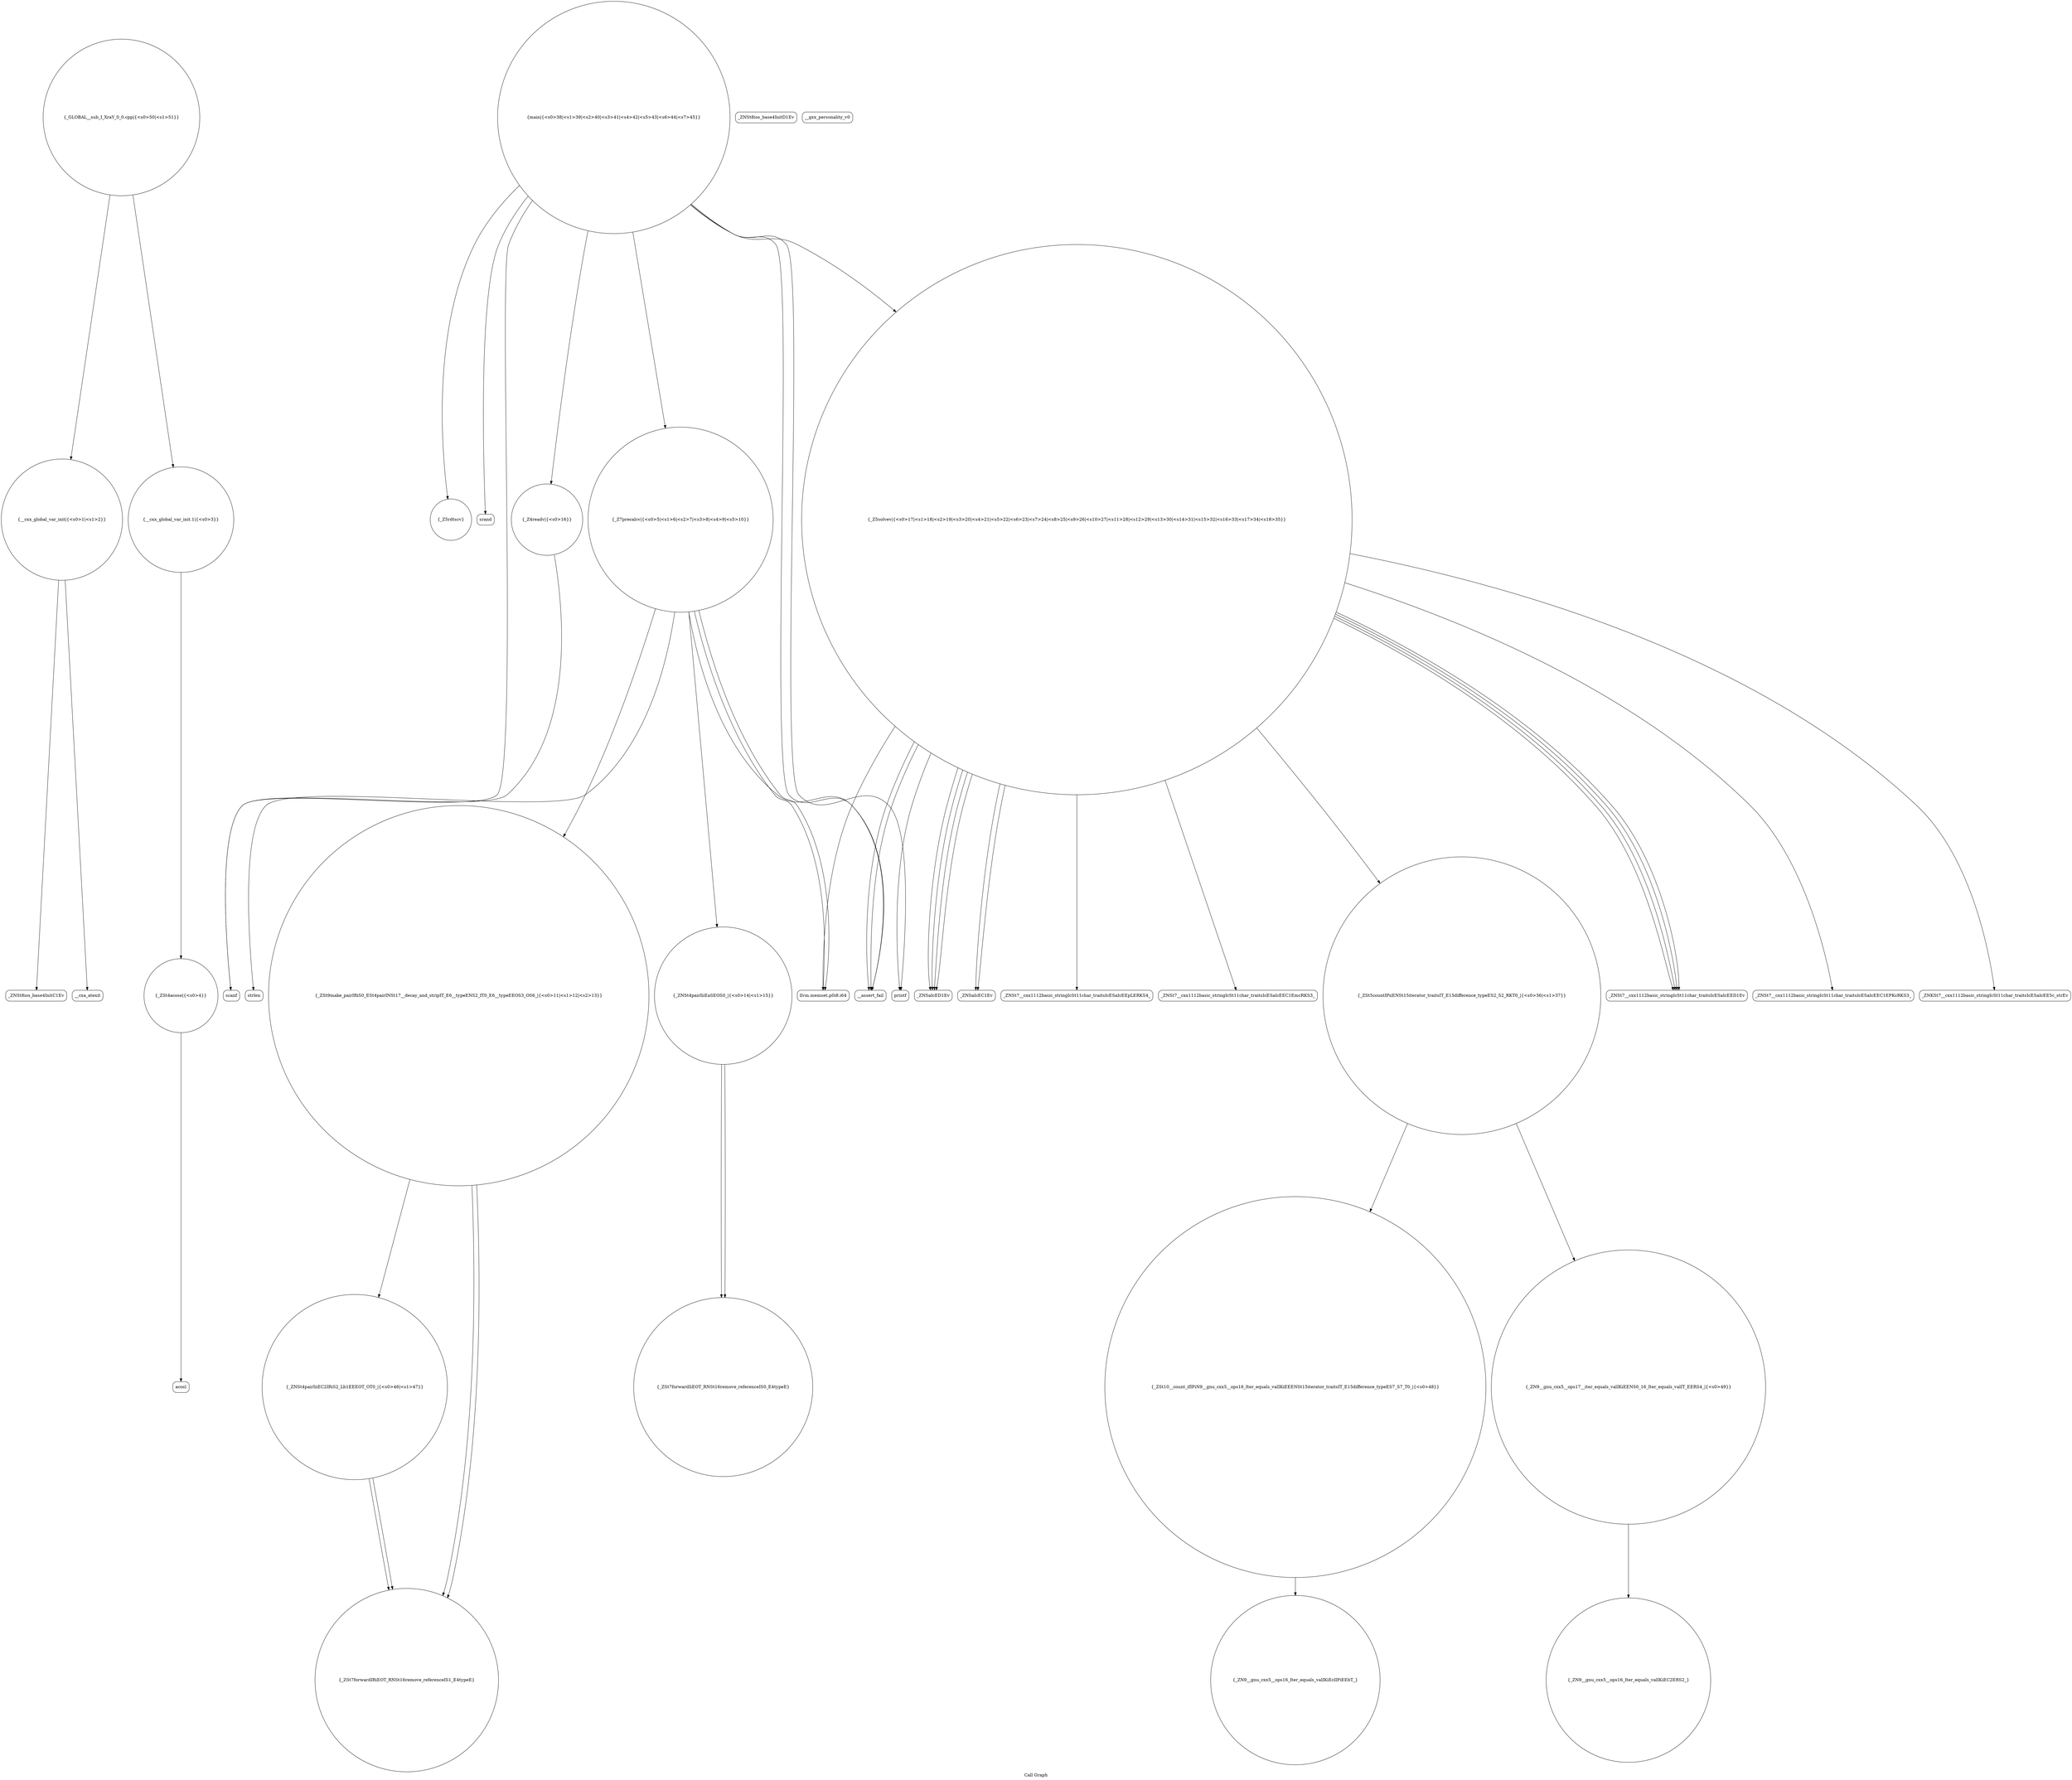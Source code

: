digraph "Call Graph" {
	label="Call Graph";

	Node0x561bf955a660 [shape=record,shape=circle,label="{__cxx_global_var_init|{<s0>1|<s1>2}}"];
	Node0x561bf955a660:s0 -> Node0x561bf955a6e0[color=black];
	Node0x561bf955a660:s1 -> Node0x561bf962ecb0[color=black];
	Node0x561bf962f830 [shape=record,shape=circle,label="{main|{<s0>38|<s1>39|<s2>40|<s3>41|<s4>42|<s5>43|<s6>44|<s7>45}}"];
	Node0x561bf962f830:s0 -> Node0x561bf962ed30[color=black];
	Node0x561bf962f830:s1 -> Node0x561bf962f8b0[color=black];
	Node0x561bf962f830:s2 -> Node0x561bf962eeb0[color=black];
	Node0x561bf962f830:s3 -> Node0x561bf962f230[color=black];
	Node0x561bf962f830:s4 -> Node0x561bf962f1b0[color=black];
	Node0x561bf962f830:s5 -> Node0x561bf962f130[color=black];
	Node0x561bf962f830:s6 -> Node0x561bf962f730[color=black];
	Node0x561bf962f830:s7 -> Node0x561bf962f2b0[color=black];
	Node0x561bf962eeb0 [shape=record,shape=circle,label="{_Z7precalcv|{<s0>5|<s1>6|<s2>7|<s3>8|<s4>9|<s5>10}}"];
	Node0x561bf962eeb0:s0 -> Node0x561bf962ef30[color=black];
	Node0x561bf962eeb0:s1 -> Node0x561bf962ef30[color=black];
	Node0x561bf962eeb0:s2 -> Node0x561bf962efb0[color=black];
	Node0x561bf962eeb0:s3 -> Node0x561bf962f030[color=black];
	Node0x561bf962eeb0:s4 -> Node0x561bf962f0b0[color=black];
	Node0x561bf962eeb0:s5 -> Node0x561bf962f130[color=black];
	Node0x561bf962fbb0 [shape=record,shape=circle,label="{_ZN9__gnu_cxx5__ops17__iter_equals_valIKiEENS0_16_Iter_equals_valIT_EERS4_|{<s0>49}}"];
	Node0x561bf962fbb0:s0 -> Node0x561bf962fcb0[color=black];
	Node0x561bf962f230 [shape=record,shape=Mrecord,label="{scanf}"];
	Node0x561bf962f5b0 [shape=record,shape=Mrecord,label="{_ZNSt7__cxx1112basic_stringIcSt11char_traitsIcESaIcEEC1EmcRKS3_}"];
	Node0x561bf962ec30 [shape=record,shape=Mrecord,label="{_ZNSt8ios_base4InitD1Ev}"];
	Node0x561bf962f930 [shape=record,shape=Mrecord,label="{acosl}"];
	Node0x561bf962efb0 [shape=record,shape=Mrecord,label="{strlen}"];
	Node0x561bf962fcb0 [shape=record,shape=circle,label="{_ZN9__gnu_cxx5__ops16_Iter_equals_valIKiEC2ERS2_}"];
	Node0x561bf962f330 [shape=record,shape=circle,label="{_ZSt5countIPiiENSt15iterator_traitsIT_E15difference_typeES2_S2_RKT0_|{<s0>36|<s1>37}}"];
	Node0x561bf962f330:s0 -> Node0x561bf962fbb0[color=black];
	Node0x561bf962f330:s1 -> Node0x561bf962fb30[color=black];
	Node0x561bf962f6b0 [shape=record,shape=Mrecord,label="{_ZNSt7__cxx1112basic_stringIcSt11char_traitsIcESaIcEED1Ev}"];
	Node0x561bf962ed30 [shape=record,shape=circle,label="{_Z5rdtscv}"];
	Node0x561bf962fa30 [shape=record,shape=circle,label="{_ZNSt4pairIiiEC2IRiS2_Lb1EEEOT_OT0_|{<s0>46|<s1>47}}"];
	Node0x561bf962fa30:s0 -> Node0x561bf962f9b0[color=black];
	Node0x561bf962fa30:s1 -> Node0x561bf962f9b0[color=black];
	Node0x561bf962f0b0 [shape=record,shape=circle,label="{_ZNSt4pairIiiEaSEOS0_|{<s0>14|<s1>15}}"];
	Node0x561bf962f0b0:s0 -> Node0x561bf962fab0[color=black];
	Node0x561bf962f0b0:s1 -> Node0x561bf962fab0[color=black];
	Node0x561bf962f430 [shape=record,shape=Mrecord,label="{_ZNSt7__cxx1112basic_stringIcSt11char_traitsIcESaIcEEC1EPKcRKS3_}"];
	Node0x561bf962f7b0 [shape=record,shape=Mrecord,label="{_ZNKSt7__cxx1112basic_stringIcSt11char_traitsIcESaIcEE5c_strEv}"];
	Node0x561bf962ee30 [shape=record,shape=circle,label="{_ZSt4acose|{<s0>4}}"];
	Node0x561bf962ee30:s0 -> Node0x561bf962f930[color=black];
	Node0x561bf962fb30 [shape=record,shape=circle,label="{_ZSt10__count_ifIPiN9__gnu_cxx5__ops16_Iter_equals_valIKiEEENSt15iterator_traitsIT_E15difference_typeES7_S7_T0_|{<s0>48}}"];
	Node0x561bf962fb30:s0 -> Node0x561bf962fc30[color=black];
	Node0x561bf962f1b0 [shape=record,shape=circle,label="{_Z4readv|{<s0>16}}"];
	Node0x561bf962f1b0:s0 -> Node0x561bf962f230[color=black];
	Node0x561bf962f530 [shape=record,shape=Mrecord,label="{_ZNSaIcED1Ev}"];
	Node0x561bf955a6e0 [shape=record,shape=Mrecord,label="{_ZNSt8ios_base4InitC1Ev}"];
	Node0x561bf962f8b0 [shape=record,shape=Mrecord,label="{srand}"];
	Node0x561bf962ef30 [shape=record,shape=Mrecord,label="{llvm.memset.p0i8.i64}"];
	Node0x561bf962fc30 [shape=record,shape=circle,label="{_ZN9__gnu_cxx5__ops16_Iter_equals_valIKiEclIPiEEbT_}"];
	Node0x561bf962f2b0 [shape=record,shape=circle,label="{_Z5solvev|{<s0>17|<s1>18|<s2>19|<s3>20|<s4>21|<s5>22|<s6>23|<s7>24|<s8>25|<s9>26|<s10>27|<s11>28|<s12>29|<s13>30|<s14>31|<s15>32|<s16>33|<s17>34|<s18>35}}"];
	Node0x561bf962f2b0:s0 -> Node0x561bf962ef30[color=black];
	Node0x561bf962f2b0:s1 -> Node0x561bf962f130[color=black];
	Node0x561bf962f2b0:s2 -> Node0x561bf962f330[color=black];
	Node0x561bf962f2b0:s3 -> Node0x561bf962f130[color=black];
	Node0x561bf962f2b0:s4 -> Node0x561bf962f3b0[color=black];
	Node0x561bf962f2b0:s5 -> Node0x561bf962f430[color=black];
	Node0x561bf962f2b0:s6 -> Node0x561bf962f530[color=black];
	Node0x561bf962f2b0:s7 -> Node0x561bf962f3b0[color=black];
	Node0x561bf962f2b0:s8 -> Node0x561bf962f5b0[color=black];
	Node0x561bf962f2b0:s9 -> Node0x561bf962f630[color=black];
	Node0x561bf962f2b0:s10 -> Node0x561bf962f6b0[color=black];
	Node0x561bf962f2b0:s11 -> Node0x561bf962f530[color=black];
	Node0x561bf962f2b0:s12 -> Node0x561bf962f530[color=black];
	Node0x561bf962f2b0:s13 -> Node0x561bf962f6b0[color=black];
	Node0x561bf962f2b0:s14 -> Node0x561bf962f530[color=black];
	Node0x561bf962f2b0:s15 -> Node0x561bf962f7b0[color=black];
	Node0x561bf962f2b0:s16 -> Node0x561bf962f730[color=black];
	Node0x561bf962f2b0:s17 -> Node0x561bf962f6b0[color=black];
	Node0x561bf962f2b0:s18 -> Node0x561bf962f6b0[color=black];
	Node0x561bf962f630 [shape=record,shape=Mrecord,label="{_ZNSt7__cxx1112basic_stringIcSt11char_traitsIcESaIcEEpLERKS4_}"];
	Node0x561bf962ecb0 [shape=record,shape=Mrecord,label="{__cxa_atexit}"];
	Node0x561bf962f9b0 [shape=record,shape=circle,label="{_ZSt7forwardIRiEOT_RNSt16remove_referenceIS1_E4typeE}"];
	Node0x561bf962f030 [shape=record,shape=circle,label="{_ZSt9make_pairIRiS0_ESt4pairINSt17__decay_and_stripIT_E6__typeENS2_IT0_E6__typeEEOS3_OS6_|{<s0>11|<s1>12|<s2>13}}"];
	Node0x561bf962f030:s0 -> Node0x561bf962f9b0[color=black];
	Node0x561bf962f030:s1 -> Node0x561bf962f9b0[color=black];
	Node0x561bf962f030:s2 -> Node0x561bf962fa30[color=black];
	Node0x561bf962fd30 [shape=record,shape=circle,label="{_GLOBAL__sub_I_XraY_0_0.cpp|{<s0>50|<s1>51}}"];
	Node0x561bf962fd30:s0 -> Node0x561bf955a660[color=black];
	Node0x561bf962fd30:s1 -> Node0x561bf962edb0[color=black];
	Node0x561bf962f3b0 [shape=record,shape=Mrecord,label="{_ZNSaIcEC1Ev}"];
	Node0x561bf962f730 [shape=record,shape=Mrecord,label="{printf}"];
	Node0x561bf962edb0 [shape=record,shape=circle,label="{__cxx_global_var_init.1|{<s0>3}}"];
	Node0x561bf962edb0:s0 -> Node0x561bf962ee30[color=black];
	Node0x561bf962fab0 [shape=record,shape=circle,label="{_ZSt7forwardIiEOT_RNSt16remove_referenceIS0_E4typeE}"];
	Node0x561bf962f130 [shape=record,shape=Mrecord,label="{__assert_fail}"];
	Node0x561bf962f4b0 [shape=record,shape=Mrecord,label="{__gxx_personality_v0}"];
}
